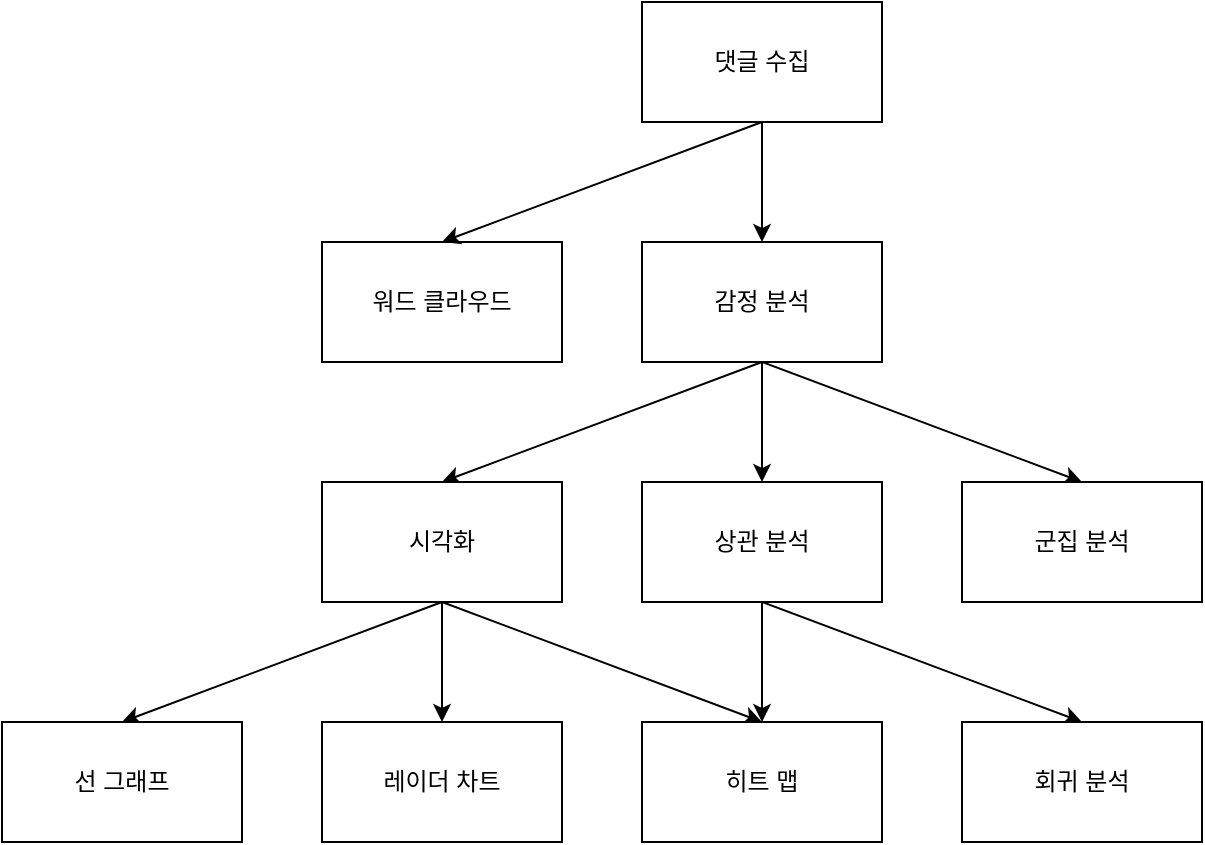 <mxfile>
    <diagram id="3Hsql85oAwC7edWeETxG" name="Page-1">
        <mxGraphModel dx="1071" dy="479" grid="1" gridSize="10" guides="1" tooltips="1" connect="1" arrows="1" fold="1" page="1" pageScale="1" pageWidth="1600" pageHeight="900" math="0" shadow="0">
            <root>
                <mxCell id="0"/>
                <mxCell id="1" parent="0"/>
                <mxCell id="14" style="edgeStyle=none;html=1;exitX=0.5;exitY=1;exitDx=0;exitDy=0;entryX=0.5;entryY=0;entryDx=0;entryDy=0;" parent="1" source="2" target="10" edge="1">
                    <mxGeometry relative="1" as="geometry"/>
                </mxCell>
                <mxCell id="15" style="edgeStyle=none;html=1;exitX=0.5;exitY=1;exitDx=0;exitDy=0;entryX=0.5;entryY=0;entryDx=0;entryDy=0;" parent="1" source="2" target="7" edge="1">
                    <mxGeometry relative="1" as="geometry"/>
                </mxCell>
                <mxCell id="18" style="edgeStyle=none;html=1;exitX=0.5;exitY=1;exitDx=0;exitDy=0;entryX=0.5;entryY=0;entryDx=0;entryDy=0;" parent="1" source="2" target="16" edge="1">
                    <mxGeometry relative="1" as="geometry"/>
                </mxCell>
                <mxCell id="2" value="감정 분석" style="rounded=0;whiteSpace=wrap;html=1;" parent="1" vertex="1">
                    <mxGeometry x="360" y="200" width="120" height="60" as="geometry"/>
                </mxCell>
                <mxCell id="3" value="워드 클라우드" style="rounded=0;whiteSpace=wrap;html=1;" parent="1" vertex="1">
                    <mxGeometry x="200" y="200" width="120" height="60" as="geometry"/>
                </mxCell>
                <mxCell id="5" style="edgeStyle=none;html=1;exitX=0.5;exitY=1;exitDx=0;exitDy=0;entryX=0.5;entryY=0;entryDx=0;entryDy=0;" parent="1" source="4" target="2" edge="1">
                    <mxGeometry relative="1" as="geometry"/>
                </mxCell>
                <mxCell id="6" style="edgeStyle=none;html=1;exitX=0.5;exitY=1;exitDx=0;exitDy=0;entryX=0.5;entryY=0;entryDx=0;entryDy=0;" parent="1" source="4" target="3" edge="1">
                    <mxGeometry relative="1" as="geometry"/>
                </mxCell>
                <mxCell id="4" value="댓글 수집" style="rounded=0;whiteSpace=wrap;html=1;" parent="1" vertex="1">
                    <mxGeometry x="360" y="80" width="120" height="60" as="geometry"/>
                </mxCell>
                <mxCell id="7" value="군집 분석" style="rounded=0;whiteSpace=wrap;html=1;" parent="1" vertex="1">
                    <mxGeometry x="520" y="320" width="120" height="60" as="geometry"/>
                </mxCell>
                <mxCell id="22" value="" style="edgeStyle=none;html=1;" parent="1" source="10" target="21" edge="1">
                    <mxGeometry relative="1" as="geometry"/>
                </mxCell>
                <mxCell id="25" style="edgeStyle=none;html=1;exitX=0.5;exitY=1;exitDx=0;exitDy=0;entryX=0.5;entryY=0;entryDx=0;entryDy=0;" parent="1" source="10" target="23" edge="1">
                    <mxGeometry relative="1" as="geometry"/>
                </mxCell>
                <mxCell id="28" style="edgeStyle=none;html=1;exitX=0.5;exitY=1;exitDx=0;exitDy=0;entryX=0.5;entryY=0;entryDx=0;entryDy=0;" edge="1" parent="1" source="10" target="26">
                    <mxGeometry relative="1" as="geometry"/>
                </mxCell>
                <mxCell id="10" value="시각화" style="rounded=0;whiteSpace=wrap;html=1;" parent="1" vertex="1">
                    <mxGeometry x="200" y="320" width="120" height="60" as="geometry"/>
                </mxCell>
                <mxCell id="29" style="edgeStyle=none;html=1;exitX=0.5;exitY=1;exitDx=0;exitDy=0;entryX=0.5;entryY=0;entryDx=0;entryDy=0;" edge="1" parent="1" source="16" target="26">
                    <mxGeometry relative="1" as="geometry"/>
                </mxCell>
                <mxCell id="30" style="edgeStyle=none;html=1;exitX=0.5;exitY=1;exitDx=0;exitDy=0;entryX=0.5;entryY=0;entryDx=0;entryDy=0;" edge="1" parent="1" source="16" target="19">
                    <mxGeometry relative="1" as="geometry"/>
                </mxCell>
                <mxCell id="16" value="상관 분석" style="rounded=0;whiteSpace=wrap;html=1;" parent="1" vertex="1">
                    <mxGeometry x="360" y="320" width="120" height="60" as="geometry"/>
                </mxCell>
                <mxCell id="19" value="회귀 분석" style="rounded=0;whiteSpace=wrap;html=1;" parent="1" vertex="1">
                    <mxGeometry x="520" y="440" width="120" height="60" as="geometry"/>
                </mxCell>
                <mxCell id="21" value="레이더 차트" style="rounded=0;whiteSpace=wrap;html=1;" parent="1" vertex="1">
                    <mxGeometry x="200" y="440" width="120" height="60" as="geometry"/>
                </mxCell>
                <mxCell id="23" value="선 그래프" style="rounded=0;whiteSpace=wrap;html=1;" parent="1" vertex="1">
                    <mxGeometry x="40" y="440" width="120" height="60" as="geometry"/>
                </mxCell>
                <mxCell id="26" value="히트 맵" style="rounded=0;whiteSpace=wrap;html=1;" vertex="1" parent="1">
                    <mxGeometry x="360" y="440" width="120" height="60" as="geometry"/>
                </mxCell>
            </root>
        </mxGraphModel>
    </diagram>
</mxfile>